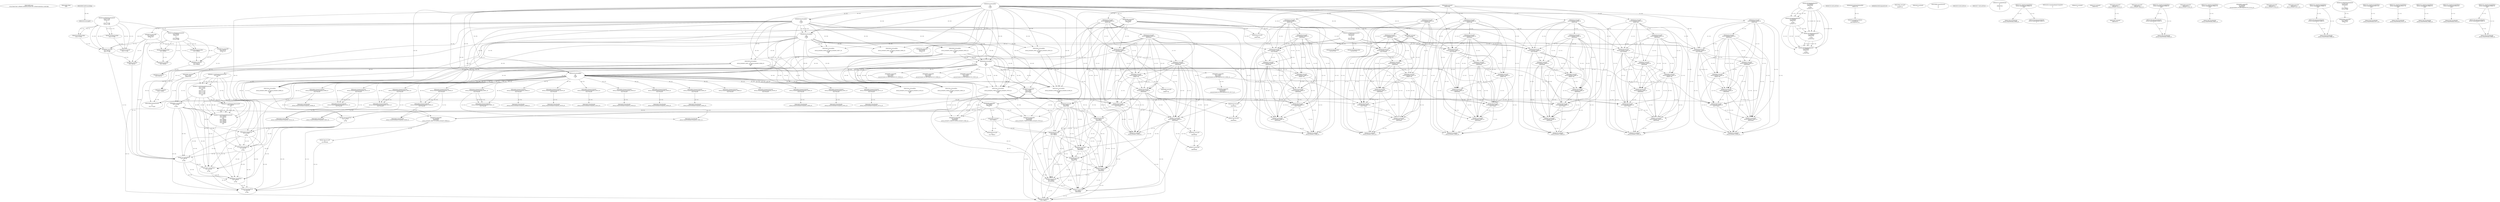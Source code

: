 // Global SCDG with merge call
digraph {
	0 [label="268454688.main
525a7094076dc7ccffe9d315859d5ca54a9c19511500e81dafc640cc14462569"]
	1 [label="268454699.Sleep
1000"]
	2 [label="268450908.GetProcessHeap
"]
	3 [label="268465424.VirtualAlloc
0
128
12288
4"]
	4 [label="268465190.RegOpenKeyExW
2147483650
268501000
0
131097
2147417172"]
	5 [label="268465489.wsprintfW
3221762048
268500964
0"]
	3 -> 5 [label="(0-->1)"]
	6 [label="268466183.VirtualAlloc
0
1024
12288
4"]
	3 -> 6 [label="(3-->3)"]
	3 -> 6 [label="(4-->4)"]
	7 [label="268466202.VirtualAlloc
0
3596
12288
4"]
	3 -> 7 [label="(3-->3)"]
	6 -> 7 [label="(3-->3)"]
	3 -> 7 [label="(4-->4)"]
	6 -> 7 [label="(4-->4)"]
	8 [label="268466212.GetWindowsDirectoryW
3221770240
256"]
	7 -> 8 [label="(0-->1)"]
	9 [label="268466270.GetVolumeInformationW
3221770240
3221770752
256
3221771776
3221771784
3221771780
3221771264
256"]
	7 -> 9 [label="(0-->1)"]
	8 -> 9 [label="(1-->1)"]
	8 -> 9 [label="(2-->3)"]
	8 -> 9 [label="(2-->8)"]
	10 [label="268465190.RegOpenKeyExW
2147483650
268501632
0
131097
2147417172"]
	4 -> 10 [label="(1-->1)"]
	4 -> 10 [label="(4-->4)"]
	4 -> 10 [label="(5-->5)"]
	11 [label="268465223.RegQueryValueExW
3221771788
268501592
0
0
3221771788
2147417188"]
	12 [label="268465254.GetLastError
"]
	13 [label="268465263.RegCloseKey
3221771788"]
	11 -> 13 [label="(1-->1)"]
	11 -> 13 [label="(5-->1)"]
	14 [label="268466376.wsprintfW
3221766144
268501204
0"]
	6 -> 14 [label="(0-->1)"]
	15 [label="268466397.lstrcatW
3221766144
3221771788"]
	6 -> 15 [label="(0-->1)"]
	14 -> 15 [label="(1-->1)"]
	11 -> 15 [label="(1-->2)"]
	11 -> 15 [label="(5-->2)"]
	13 -> 15 [label="(1-->2)"]
	16 [label="268466409.GetModuleHandleW
268501752"]
	17 [label="268466416.GetProcAddress
270536744
RtlComputeCrc32"]
	16 -> 17 [label="(0-->1)"]
	18 [label="268466432.lstrlenW
3221766144"]
	6 -> 18 [label="(0-->1)"]
	14 -> 18 [label="(1-->1)"]
	15 -> 18 [label="(1-->1)"]
	19 [label="268466449.RtlComputeCrc32
"]
	20 [label="268466481.VirtualFree
3221770240
0
32768"]
	7 -> 20 [label="(0-->1)"]
	8 -> 20 [label="(1-->1)"]
	9 -> 20 [label="(1-->1)"]
	21 [label="268464882.lstrlenW
3221762048"]
	3 -> 21 [label="(0-->1)"]
	5 -> 21 [label="(1-->1)"]
	22 [label="268464893.lstrlenW
268497860"]
	23 [label="268453932.VirtualAlloc
0
retval_lstrlenW_32822_32_retval_lstrlenW_32825_32
12288
64"]
	3 -> 23 [label="(3-->3)"]
	6 -> 23 [label="(3-->3)"]
	7 -> 23 [label="(3-->3)"]
	24 [label="268453967.lstrcpyW
0
268497976"]
	25 [label="268453974.lstrlenW
0"]
	26 [label="268464425.lstrcatW
retval_lstrlenW_32839_32
268497860"]
	22 -> 26 [label="(1-->2)"]
	27 [label="268464433.lstrcatW
retval_lstrlenW_32839_32
268500944"]
	26 -> 27 [label="(1-->1)"]
	28 [label="268464439.lstrcatW
retval_lstrlenW_32839_32
3221762048"]
	26 -> 28 [label="(1-->1)"]
	27 -> 28 [label="(1-->1)"]
	3 -> 28 [label="(0-->2)"]
	5 -> 28 [label="(1-->2)"]
	21 -> 28 [label="(1-->2)"]
	29 [label="268464447.lstrcatW
retval_lstrlenW_32839_32
268500948"]
	26 -> 29 [label="(1-->1)"]
	27 -> 29 [label="(1-->1)"]
	28 -> 29 [label="(1-->1)"]
	30 [label="268464636.VirtualAlloc
0
66
12288
64"]
	3 -> 30 [label="(3-->3)"]
	6 -> 30 [label="(3-->3)"]
	7 -> 30 [label="(3-->3)"]
	23 -> 30 [label="(3-->3)"]
	23 -> 30 [label="(4-->4)"]
	31 [label="268464679.wsprintfW
3221778432
268500964
3221774336"]
	30 -> 31 [label="(0-->1)"]
	5 -> 31 [label="(2-->2)"]
	23 -> 31 [label="(0-->3)"]
	32 [label="268464692.lstrcatW
retval_lstrlenW_32839_32
268497764"]
	26 -> 32 [label="(1-->1)"]
	27 -> 32 [label="(1-->1)"]
	28 -> 32 [label="(1-->1)"]
	29 -> 32 [label="(1-->1)"]
	33 [label="268464700.lstrcatW
retval_lstrlenW_32839_32
268500944"]
	26 -> 33 [label="(1-->1)"]
	27 -> 33 [label="(1-->1)"]
	28 -> 33 [label="(1-->1)"]
	29 -> 33 [label="(1-->1)"]
	32 -> 33 [label="(1-->1)"]
	27 -> 33 [label="(2-->2)"]
	34 [label="268464706.lstrcatW
retval_lstrlenW_32839_32
3221778432"]
	26 -> 34 [label="(1-->1)"]
	27 -> 34 [label="(1-->1)"]
	28 -> 34 [label="(1-->1)"]
	29 -> 34 [label="(1-->1)"]
	32 -> 34 [label="(1-->1)"]
	33 -> 34 [label="(1-->1)"]
	30 -> 34 [label="(0-->2)"]
	31 -> 34 [label="(1-->2)"]
	35 [label="268464714.lstrcatW
retval_lstrlenW_32839_32
268500948"]
	26 -> 35 [label="(1-->1)"]
	27 -> 35 [label="(1-->1)"]
	28 -> 35 [label="(1-->1)"]
	29 -> 35 [label="(1-->1)"]
	32 -> 35 [label="(1-->1)"]
	33 -> 35 [label="(1-->1)"]
	34 -> 35 [label="(1-->1)"]
	29 -> 35 [label="(2-->2)"]
	36 [label="268464726.VirtualFree
3221778432
0
32768"]
	30 -> 36 [label="(0-->1)"]
	31 -> 36 [label="(1-->1)"]
	34 -> 36 [label="(2-->1)"]
	20 -> 36 [label="(3-->3)"]
	37 [label="268464767.lstrlenW
retval_lstrlenW_32839_32"]
	26 -> 37 [label="(1-->1)"]
	27 -> 37 [label="(1-->1)"]
	28 -> 37 [label="(1-->1)"]
	29 -> 37 [label="(1-->1)"]
	32 -> 37 [label="(1-->1)"]
	33 -> 37 [label="(1-->1)"]
	34 -> 37 [label="(1-->1)"]
	35 -> 37 [label="(1-->1)"]
	38 [label="268453998.CreateMutexW
0
0
0"]
	39 [label="268454010.GetLastError
"]
	40 [label="268454017.GetLastError
"]
	41 [label="268454043.VirtualFree
3221774336
0
32768"]
	23 -> 41 [label="(0-->1)"]
	31 -> 41 [label="(3-->1)"]
	20 -> 41 [label="(3-->3)"]
	36 -> 41 [label="(3-->3)"]
	42 [label="268467629.VirtualFree
3221762048
0
32768"]
	3 -> 42 [label="(0-->1)"]
	5 -> 42 [label="(1-->1)"]
	21 -> 42 [label="(1-->1)"]
	28 -> 42 [label="(2-->1)"]
	20 -> 42 [label="(3-->3)"]
	36 -> 42 [label="(3-->3)"]
	41 -> 42 [label="(3-->3)"]
	43 [label="268467737.VirtualFree
3221766144
0
32768"]
	6 -> 43 [label="(0-->1)"]
	14 -> 43 [label="(1-->1)"]
	15 -> 43 [label="(1-->1)"]
	18 -> 43 [label="(1-->1)"]
	20 -> 43 [label="(3-->3)"]
	36 -> 43 [label="(3-->3)"]
	41 -> 43 [label="(3-->3)"]
	42 -> 43 [label="(3-->3)"]
	44 [label="268454737.CreateThread
0
0
268447024
0
0
0"]
	45 [label="268454761.WaitForSingleObject
retval_CreateThread_32994_32
5000"]
	46 [label="268454790.CloseHandle
retval_CreateThread_32994_32"]
	45 -> 46 [label="(1-->1)"]
	47 [label="268454450.CreateToolhelp32Snapshot
2
0"]
	48 [label="268454476.VirtualAlloc
0
556
12288
4"]
	3 -> 48 [label="(3-->3)"]
	6 -> 48 [label="(3-->3)"]
	7 -> 48 [label="(3-->3)"]
	23 -> 48 [label="(3-->3)"]
	30 -> 48 [label="(3-->3)"]
	3 -> 48 [label="(4-->4)"]
	6 -> 48 [label="(4-->4)"]
	7 -> 48 [label="(4-->4)"]
	49 [label="268454533.lstrcmpiW
"]
	2 -> 49 [label="(0-->0)"]
	50 [label="268454602.Process32NextW
retval_CreateToolhelp32Snapshot_33566_32
3221782528"]
	48 -> 50 [label="(0-->2)"]
	51 [label="268454627.VirtualFree
3221782528
0
32768"]
	48 -> 51 [label="(0-->1)"]
	50 -> 51 [label="(2-->1)"]
	20 -> 51 [label="(3-->3)"]
	36 -> 51 [label="(3-->3)"]
	41 -> 51 [label="(3-->3)"]
	42 -> 51 [label="(3-->3)"]
	43 -> 51 [label="(3-->3)"]
	52 [label="268454634.CloseHandle
retval_CreateToolhelp32Snapshot_33566_32"]
	50 -> 52 [label="(1-->1)"]
	53 [label="268465190.RegOpenKeyExW
2147483650
268501000
0
131097
2147417052"]
	4 -> 53 [label="(1-->1)"]
	10 -> 53 [label="(1-->1)"]
	4 -> 53 [label="(2-->2)"]
	4 -> 53 [label="(4-->4)"]
	10 -> 53 [label="(4-->4)"]
	54 [label="268465489.wsprintfW
3221786624
268500964
0"]
	5 -> 54 [label="(2-->2)"]
	31 -> 54 [label="(2-->2)"]
	55 [label="268466212.GetWindowsDirectoryW
3221794816
256"]
	8 -> 55 [label="(2-->2)"]
	9 -> 55 [label="(3-->2)"]
	9 -> 55 [label="(8-->2)"]
	56 [label="268466270.GetVolumeInformationW
3221794816
3221795328
256
3221796352
3221796360
3221796356
3221795840
256"]
	55 -> 56 [label="(1-->1)"]
	8 -> 56 [label="(2-->3)"]
	9 -> 56 [label="(3-->3)"]
	9 -> 56 [label="(8-->3)"]
	55 -> 56 [label="(2-->3)"]
	8 -> 56 [label="(2-->8)"]
	9 -> 56 [label="(3-->8)"]
	9 -> 56 [label="(8-->8)"]
	55 -> 56 [label="(2-->8)"]
	57 [label="268465190.RegOpenKeyExW
2147483650
268501632
0
131097
2147417052"]
	4 -> 57 [label="(1-->1)"]
	10 -> 57 [label="(1-->1)"]
	53 -> 57 [label="(1-->1)"]
	10 -> 57 [label="(2-->2)"]
	4 -> 57 [label="(4-->4)"]
	10 -> 57 [label="(4-->4)"]
	53 -> 57 [label="(4-->4)"]
	53 -> 57 [label="(5-->5)"]
	58 [label="268465223.RegQueryValueExW
3221796364
268501592
0
0
3221796364
2147417068"]
	11 -> 58 [label="(2-->2)"]
	59 [label="268465263.RegCloseKey
3221796364"]
	58 -> 59 [label="(1-->1)"]
	58 -> 59 [label="(5-->1)"]
	60 [label="268466376.wsprintfW
3221790720
268501204
0"]
	14 -> 60 [label="(2-->2)"]
	61 [label="268466397.lstrcatW
3221790720
3221796364"]
	60 -> 61 [label="(1-->1)"]
	58 -> 61 [label="(1-->2)"]
	58 -> 61 [label="(5-->2)"]
	59 -> 61 [label="(1-->2)"]
	62 [label="268466432.lstrlenW
3221790720"]
	60 -> 62 [label="(1-->1)"]
	61 -> 62 [label="(1-->1)"]
	63 [label="268466481.VirtualFree
3221794816
0
32768"]
	55 -> 63 [label="(1-->1)"]
	56 -> 63 [label="(1-->1)"]
	20 -> 63 [label="(3-->3)"]
	36 -> 63 [label="(3-->3)"]
	41 -> 63 [label="(3-->3)"]
	42 -> 63 [label="(3-->3)"]
	43 -> 63 [label="(3-->3)"]
	51 -> 63 [label="(3-->3)"]
	64 [label="268464882.lstrlenW
3221786624"]
	54 -> 64 [label="(1-->1)"]
	65 [label="268452641.VirtualAlloc
0
retval_lstrlenW_39397_32_retval_lstrlenW_39399_32
12288
64"]
	3 -> 65 [label="(3-->3)"]
	6 -> 65 [label="(3-->3)"]
	7 -> 65 [label="(3-->3)"]
	23 -> 65 [label="(3-->3)"]
	30 -> 65 [label="(3-->3)"]
	48 -> 65 [label="(3-->3)"]
	23 -> 65 [label="(4-->4)"]
	30 -> 65 [label="(4-->4)"]
	66 [label="268464425.lstrcatW
0
268497860"]
	22 -> 66 [label="(1-->2)"]
	26 -> 66 [label="(2-->2)"]
	67 [label="268464433.lstrcatW
0
268500944"]
	27 -> 67 [label="(2-->2)"]
	33 -> 67 [label="(2-->2)"]
	68 [label="268464439.lstrcatW
0
3221786624"]
	54 -> 68 [label="(1-->2)"]
	64 -> 68 [label="(1-->2)"]
	69 [label="268464447.lstrcatW
0
268500948"]
	29 -> 69 [label="(2-->2)"]
	35 -> 69 [label="(2-->2)"]
	70 [label="268464679.wsprintfW
3221803008
268500964
retval_lstrlenW_39397_32_retval_lstrlenW_39399_32"]
	5 -> 70 [label="(2-->2)"]
	31 -> 70 [label="(2-->2)"]
	54 -> 70 [label="(2-->2)"]
	65 -> 70 [label="(2-->3)"]
	71 [label="268464692.lstrcatW
0
268497764"]
	32 -> 71 [label="(2-->2)"]
	72 [label="268464700.lstrcatW
0
268500944"]
	27 -> 72 [label="(2-->2)"]
	33 -> 72 [label="(2-->2)"]
	67 -> 72 [label="(2-->2)"]
	73 [label="268464706.lstrcatW
0
3221803008"]
	70 -> 73 [label="(1-->2)"]
	74 [label="268464714.lstrcatW
0
268500948"]
	29 -> 74 [label="(2-->2)"]
	35 -> 74 [label="(2-->2)"]
	69 -> 74 [label="(2-->2)"]
	75 [label="268464726.VirtualFree
3221803008
0
32768"]
	70 -> 75 [label="(1-->1)"]
	73 -> 75 [label="(2-->1)"]
	20 -> 75 [label="(3-->3)"]
	36 -> 75 [label="(3-->3)"]
	41 -> 75 [label="(3-->3)"]
	42 -> 75 [label="(3-->3)"]
	43 -> 75 [label="(3-->3)"]
	51 -> 75 [label="(3-->3)"]
	63 -> 75 [label="(3-->3)"]
	76 [label="268464767.lstrlenW
0"]
	77 [label="268452707.lstrlenW
268497912"]
	78 [label="268452834.lstrcpyW
268510272
retval_lstrlenW_42283_32"]
	79 [label="268452841.lstrlenW
268510272"]
	78 -> 79 [label="(1-->1)"]
	80 [label="268454780.TerminateThread
retval_CreateThread_32994_32
0"]
	45 -> 80 [label="(1-->1)"]
	81 [label="268454602.Process32NextW
retval_CreateToolhelp32Snapshot_33161_32
3221782528"]
	48 -> 81 [label="(0-->2)"]
	82 [label="268454634.CloseHandle
retval_CreateToolhelp32Snapshot_33161_32"]
	81 -> 82 [label="(1-->1)"]
	83 [label="268452641.VirtualAlloc
0
retval_lstrlenW_37983_32_retval_lstrlenW_37979_32
12288
64"]
	3 -> 83 [label="(3-->3)"]
	6 -> 83 [label="(3-->3)"]
	7 -> 83 [label="(3-->3)"]
	23 -> 83 [label="(3-->3)"]
	30 -> 83 [label="(3-->3)"]
	48 -> 83 [label="(3-->3)"]
	23 -> 83 [label="(4-->4)"]
	30 -> 83 [label="(4-->4)"]
	84 [label="268464425.lstrcatW
3221798912
268497860"]
	83 -> 84 [label="(0-->1)"]
	22 -> 84 [label="(1-->2)"]
	26 -> 84 [label="(2-->2)"]
	85 [label="268464433.lstrcatW
3221798912
268500944"]
	83 -> 85 [label="(0-->1)"]
	84 -> 85 [label="(1-->1)"]
	27 -> 85 [label="(2-->2)"]
	33 -> 85 [label="(2-->2)"]
	86 [label="268464439.lstrcatW
3221798912
3221786624"]
	83 -> 86 [label="(0-->1)"]
	84 -> 86 [label="(1-->1)"]
	85 -> 86 [label="(1-->1)"]
	54 -> 86 [label="(1-->2)"]
	64 -> 86 [label="(1-->2)"]
	87 [label="268464447.lstrcatW
3221798912
268500948"]
	83 -> 87 [label="(0-->1)"]
	84 -> 87 [label="(1-->1)"]
	85 -> 87 [label="(1-->1)"]
	86 -> 87 [label="(1-->1)"]
	29 -> 87 [label="(2-->2)"]
	35 -> 87 [label="(2-->2)"]
	88 [label="268464679.wsprintfW
3221803008
268500964
retval_lstrlenW_37983_32_retval_lstrlenW_37979_32"]
	5 -> 88 [label="(2-->2)"]
	31 -> 88 [label="(2-->2)"]
	54 -> 88 [label="(2-->2)"]
	83 -> 88 [label="(2-->3)"]
	89 [label="268464692.lstrcatW
3221798912
268497764"]
	83 -> 89 [label="(0-->1)"]
	84 -> 89 [label="(1-->1)"]
	85 -> 89 [label="(1-->1)"]
	86 -> 89 [label="(1-->1)"]
	87 -> 89 [label="(1-->1)"]
	32 -> 89 [label="(2-->2)"]
	90 [label="268464700.lstrcatW
3221798912
268500944"]
	83 -> 90 [label="(0-->1)"]
	84 -> 90 [label="(1-->1)"]
	85 -> 90 [label="(1-->1)"]
	86 -> 90 [label="(1-->1)"]
	87 -> 90 [label="(1-->1)"]
	89 -> 90 [label="(1-->1)"]
	27 -> 90 [label="(2-->2)"]
	33 -> 90 [label="(2-->2)"]
	85 -> 90 [label="(2-->2)"]
	91 [label="268464706.lstrcatW
3221798912
3221803008"]
	83 -> 91 [label="(0-->1)"]
	84 -> 91 [label="(1-->1)"]
	85 -> 91 [label="(1-->1)"]
	86 -> 91 [label="(1-->1)"]
	87 -> 91 [label="(1-->1)"]
	89 -> 91 [label="(1-->1)"]
	90 -> 91 [label="(1-->1)"]
	88 -> 91 [label="(1-->2)"]
	92 [label="268464714.lstrcatW
3221798912
268500948"]
	83 -> 92 [label="(0-->1)"]
	84 -> 92 [label="(1-->1)"]
	85 -> 92 [label="(1-->1)"]
	86 -> 92 [label="(1-->1)"]
	87 -> 92 [label="(1-->1)"]
	89 -> 92 [label="(1-->1)"]
	90 -> 92 [label="(1-->1)"]
	91 -> 92 [label="(1-->1)"]
	29 -> 92 [label="(2-->2)"]
	35 -> 92 [label="(2-->2)"]
	87 -> 92 [label="(2-->2)"]
	93 [label="268464767.lstrlenW
3221798912"]
	83 -> 93 [label="(0-->1)"]
	84 -> 93 [label="(1-->1)"]
	85 -> 93 [label="(1-->1)"]
	86 -> 93 [label="(1-->1)"]
	87 -> 93 [label="(1-->1)"]
	89 -> 93 [label="(1-->1)"]
	90 -> 93 [label="(1-->1)"]
	91 -> 93 [label="(1-->1)"]
	92 -> 93 [label="(1-->1)"]
	94 [label="268452834.lstrcpyW
268510272
retval_lstrlenW_39094_32"]
	95 [label="268465223.RegQueryValueExW
2147417376
268500984
0
0
3221762048
2147417188"]
	3 -> 95 [label="(0-->5)"]
	96 [label="268465263.RegCloseKey
2147417376"]
	95 -> 96 [label="(1-->1)"]
	97 [label="268465239.RegCloseKey
3221771788"]
	11 -> 97 [label="(1-->1)"]
	11 -> 97 [label="(5-->1)"]
	98 [label="268466320.lstrlenW
3221771788"]
	11 -> 98 [label="(1-->1)"]
	11 -> 98 [label="(5-->1)"]
	97 -> 98 [label="(1-->1)"]
	99 [label="268453932.VirtualAlloc
0
retval_lstrlenW_32837_32_retval_lstrlenW_32840_32
12288
64"]
	3 -> 99 [label="(3-->3)"]
	6 -> 99 [label="(3-->3)"]
	7 -> 99 [label="(3-->3)"]
	100 [label="268464425.lstrcatW
retval_lstrlenW_32869_32
268497860"]
	22 -> 100 [label="(1-->2)"]
	101 [label="268464433.lstrcatW
retval_lstrlenW_32869_32
268500944"]
	100 -> 101 [label="(1-->1)"]
	102 [label="268464439.lstrcatW
retval_lstrlenW_32869_32
3221762048"]
	100 -> 102 [label="(1-->1)"]
	101 -> 102 [label="(1-->1)"]
	3 -> 102 [label="(0-->2)"]
	5 -> 102 [label="(1-->2)"]
	21 -> 102 [label="(1-->2)"]
	95 -> 102 [label="(5-->2)"]
	103 [label="268464447.lstrcatW
retval_lstrlenW_32869_32
268500948"]
	100 -> 103 [label="(1-->1)"]
	101 -> 103 [label="(1-->1)"]
	102 -> 103 [label="(1-->1)"]
	104 [label="268464692.lstrcatW
retval_lstrlenW_32869_32
268497764"]
	100 -> 104 [label="(1-->1)"]
	101 -> 104 [label="(1-->1)"]
	102 -> 104 [label="(1-->1)"]
	103 -> 104 [label="(1-->1)"]
	105 [label="268464700.lstrcatW
retval_lstrlenW_32869_32
268500944"]
	100 -> 105 [label="(1-->1)"]
	101 -> 105 [label="(1-->1)"]
	102 -> 105 [label="(1-->1)"]
	103 -> 105 [label="(1-->1)"]
	104 -> 105 [label="(1-->1)"]
	101 -> 105 [label="(2-->2)"]
	106 [label="268464706.lstrcatW
retval_lstrlenW_32869_32
3221778432"]
	100 -> 106 [label="(1-->1)"]
	101 -> 106 [label="(1-->1)"]
	102 -> 106 [label="(1-->1)"]
	103 -> 106 [label="(1-->1)"]
	104 -> 106 [label="(1-->1)"]
	105 -> 106 [label="(1-->1)"]
	30 -> 106 [label="(0-->2)"]
	31 -> 106 [label="(1-->2)"]
	107 [label="268464714.lstrcatW
retval_lstrlenW_32869_32
268500948"]
	100 -> 107 [label="(1-->1)"]
	101 -> 107 [label="(1-->1)"]
	102 -> 107 [label="(1-->1)"]
	103 -> 107 [label="(1-->1)"]
	104 -> 107 [label="(1-->1)"]
	105 -> 107 [label="(1-->1)"]
	106 -> 107 [label="(1-->1)"]
	103 -> 107 [label="(2-->2)"]
	108 [label="268464767.lstrlenW
retval_lstrlenW_32869_32"]
	100 -> 108 [label="(1-->1)"]
	101 -> 108 [label="(1-->1)"]
	102 -> 108 [label="(1-->1)"]
	103 -> 108 [label="(1-->1)"]
	104 -> 108 [label="(1-->1)"]
	105 -> 108 [label="(1-->1)"]
	106 -> 108 [label="(1-->1)"]
	107 -> 108 [label="(1-->1)"]
	109 [label="268454761.WaitForSingleObject
retval_CreateThread_33390_32
5000"]
	110 [label="268454780.TerminateThread
retval_CreateThread_33390_32
0"]
	109 -> 110 [label="(1-->1)"]
	111 [label="268454790.CloseHandle
retval_CreateThread_33390_32"]
	109 -> 111 [label="(1-->1)"]
	110 -> 111 [label="(1-->1)"]
	112 [label="268454602.Process32NextW
retval_CreateToolhelp32Snapshot_35751_32
3221782528"]
	48 -> 112 [label="(0-->2)"]
	113 [label="268454634.CloseHandle
retval_CreateToolhelp32Snapshot_35751_32"]
	112 -> 113 [label="(1-->1)"]
	114 [label="268452641.VirtualAlloc
0
retval_lstrlenW_41664_32_retval_lstrlenW_41662_32
12288
64"]
	3 -> 114 [label="(3-->3)"]
	6 -> 114 [label="(3-->3)"]
	7 -> 114 [label="(3-->3)"]
	30 -> 114 [label="(3-->3)"]
	48 -> 114 [label="(3-->3)"]
	99 -> 114 [label="(3-->3)"]
	30 -> 114 [label="(4-->4)"]
	99 -> 114 [label="(4-->4)"]
	115 [label="268464679.wsprintfW
3221803008
268500964
retval_lstrlenW_41664_32_retval_lstrlenW_41662_32"]
	5 -> 115 [label="(2-->2)"]
	31 -> 115 [label="(2-->2)"]
	54 -> 115 [label="(2-->2)"]
	114 -> 115 [label="(2-->3)"]
	116 [label="268452834.lstrcpyW
268510272
retval_lstrlenW_41845_32"]
	117 [label="268453967.lstrcpyW
3221774336
268497976"]
	99 -> 117 [label="(0-->1)"]
	118 [label="268453974.lstrlenW
3221774336"]
	99 -> 118 [label="(0-->1)"]
	117 -> 118 [label="(1-->1)"]
	119 [label="268464425.lstrcatW
retval_lstrlenW_32914_32
268497860"]
	22 -> 119 [label="(1-->2)"]
	120 [label="268464433.lstrcatW
retval_lstrlenW_32914_32
268500944"]
	119 -> 120 [label="(1-->1)"]
	121 [label="268464439.lstrcatW
retval_lstrlenW_32914_32
3221762048"]
	119 -> 121 [label="(1-->1)"]
	120 -> 121 [label="(1-->1)"]
	3 -> 121 [label="(0-->2)"]
	5 -> 121 [label="(1-->2)"]
	21 -> 121 [label="(1-->2)"]
	95 -> 121 [label="(5-->2)"]
	122 [label="268464447.lstrcatW
retval_lstrlenW_32914_32
268500948"]
	119 -> 122 [label="(1-->1)"]
	120 -> 122 [label="(1-->1)"]
	121 -> 122 [label="(1-->1)"]
	123 [label="268464692.lstrcatW
retval_lstrlenW_32914_32
268497764"]
	119 -> 123 [label="(1-->1)"]
	120 -> 123 [label="(1-->1)"]
	121 -> 123 [label="(1-->1)"]
	122 -> 123 [label="(1-->1)"]
	124 [label="268464700.lstrcatW
retval_lstrlenW_32914_32
268500944"]
	119 -> 124 [label="(1-->1)"]
	120 -> 124 [label="(1-->1)"]
	121 -> 124 [label="(1-->1)"]
	122 -> 124 [label="(1-->1)"]
	123 -> 124 [label="(1-->1)"]
	120 -> 124 [label="(2-->2)"]
	125 [label="268464706.lstrcatW
retval_lstrlenW_32914_32
3221778432"]
	119 -> 125 [label="(1-->1)"]
	120 -> 125 [label="(1-->1)"]
	121 -> 125 [label="(1-->1)"]
	122 -> 125 [label="(1-->1)"]
	123 -> 125 [label="(1-->1)"]
	124 -> 125 [label="(1-->1)"]
	30 -> 125 [label="(0-->2)"]
	31 -> 125 [label="(1-->2)"]
	126 [label="268464714.lstrcatW
retval_lstrlenW_32914_32
268500948"]
	119 -> 126 [label="(1-->1)"]
	120 -> 126 [label="(1-->1)"]
	121 -> 126 [label="(1-->1)"]
	122 -> 126 [label="(1-->1)"]
	123 -> 126 [label="(1-->1)"]
	124 -> 126 [label="(1-->1)"]
	125 -> 126 [label="(1-->1)"]
	122 -> 126 [label="(2-->2)"]
	127 [label="268464767.lstrlenW
retval_lstrlenW_32914_32"]
	119 -> 127 [label="(1-->1)"]
	120 -> 127 [label="(1-->1)"]
	121 -> 127 [label="(1-->1)"]
	122 -> 127 [label="(1-->1)"]
	123 -> 127 [label="(1-->1)"]
	124 -> 127 [label="(1-->1)"]
	125 -> 127 [label="(1-->1)"]
	126 -> 127 [label="(1-->1)"]
	128 [label="268453998.CreateMutexW
0
0
3221774336"]
	31 -> 128 [label="(3-->3)"]
	99 -> 128 [label="(0-->3)"]
	117 -> 128 [label="(1-->3)"]
	118 -> 128 [label="(1-->3)"]
	129 [label="268454761.WaitForSingleObject
retval_CreateThread_33561_32
5000"]
	130 [label="268454790.CloseHandle
retval_CreateThread_33561_32"]
	129 -> 130 [label="(1-->1)"]
	131 [label="268454501.Process32FirstW
retval_CreateToolhelp32Snapshot_33915_32
3221782528"]
	48 -> 131 [label="(0-->2)"]
	132 [label="268454602.Process32NextW
retval_CreateToolhelp32Snapshot_33915_32
3221782528"]
	131 -> 132 [label="(1-->1)"]
	48 -> 132 [label="(0-->2)"]
	131 -> 132 [label="(2-->2)"]
	133 [label="268454634.CloseHandle
retval_CreateToolhelp32Snapshot_33915_32"]
	131 -> 133 [label="(1-->1)"]
	132 -> 133 [label="(1-->1)"]
	134 [label="268452641.VirtualAlloc
0
retval_lstrlenW_41224_32_retval_lstrlenW_41226_32
12288
64"]
	3 -> 134 [label="(3-->3)"]
	6 -> 134 [label="(3-->3)"]
	7 -> 134 [label="(3-->3)"]
	30 -> 134 [label="(3-->3)"]
	48 -> 134 [label="(3-->3)"]
	99 -> 134 [label="(3-->3)"]
	30 -> 134 [label="(4-->4)"]
	99 -> 134 [label="(4-->4)"]
	135 [label="268464662.wsprintfW
3221803008
268500952
unconstrained_ret_RtlComputeCrc32_41214_32"]
	136 [label="268452834.lstrcpyW
268510272
retval_lstrlenW_42284_32"]
	137 [label="268453932.VirtualAlloc
0
retval_lstrlenW_32821_32_retval_lstrlenW_32820_32
12288
64"]
	3 -> 137 [label="(3-->3)"]
	6 -> 137 [label="(3-->3)"]
	7 -> 137 [label="(3-->3)"]
	138 [label="268464425.lstrcatW
retval_lstrlenW_32864_32
268497860"]
	22 -> 138 [label="(1-->2)"]
	139 [label="268464433.lstrcatW
retval_lstrlenW_32864_32
268500944"]
	138 -> 139 [label="(1-->1)"]
	140 [label="268464439.lstrcatW
retval_lstrlenW_32864_32
3221762048"]
	138 -> 140 [label="(1-->1)"]
	139 -> 140 [label="(1-->1)"]
	3 -> 140 [label="(0-->2)"]
	5 -> 140 [label="(1-->2)"]
	21 -> 140 [label="(1-->2)"]
	95 -> 140 [label="(5-->2)"]
	141 [label="268464447.lstrcatW
retval_lstrlenW_32864_32
268500948"]
	138 -> 141 [label="(1-->1)"]
	139 -> 141 [label="(1-->1)"]
	140 -> 141 [label="(1-->1)"]
	142 [label="268464662.wsprintfW
3221778432
268500952
unconstrained_ret_RtlComputeCrc32_32805_32"]
	30 -> 142 [label="(0-->1)"]
	143 [label="268464692.lstrcatW
retval_lstrlenW_32864_32
268497764"]
	138 -> 143 [label="(1-->1)"]
	139 -> 143 [label="(1-->1)"]
	140 -> 143 [label="(1-->1)"]
	141 -> 143 [label="(1-->1)"]
	144 [label="268464700.lstrcatW
retval_lstrlenW_32864_32
268500944"]
	138 -> 144 [label="(1-->1)"]
	139 -> 144 [label="(1-->1)"]
	140 -> 144 [label="(1-->1)"]
	141 -> 144 [label="(1-->1)"]
	143 -> 144 [label="(1-->1)"]
	139 -> 144 [label="(2-->2)"]
	145 [label="268464706.lstrcatW
retval_lstrlenW_32864_32
3221778432"]
	138 -> 145 [label="(1-->1)"]
	139 -> 145 [label="(1-->1)"]
	140 -> 145 [label="(1-->1)"]
	141 -> 145 [label="(1-->1)"]
	143 -> 145 [label="(1-->1)"]
	144 -> 145 [label="(1-->1)"]
	30 -> 145 [label="(0-->2)"]
	142 -> 145 [label="(1-->2)"]
	146 [label="268464714.lstrcatW
retval_lstrlenW_32864_32
268500948"]
	138 -> 146 [label="(1-->1)"]
	139 -> 146 [label="(1-->1)"]
	140 -> 146 [label="(1-->1)"]
	141 -> 146 [label="(1-->1)"]
	143 -> 146 [label="(1-->1)"]
	144 -> 146 [label="(1-->1)"]
	145 -> 146 [label="(1-->1)"]
	141 -> 146 [label="(2-->2)"]
	147 [label="268464767.lstrlenW
retval_lstrlenW_32864_32"]
	138 -> 147 [label="(1-->1)"]
	139 -> 147 [label="(1-->1)"]
	140 -> 147 [label="(1-->1)"]
	141 -> 147 [label="(1-->1)"]
	143 -> 147 [label="(1-->1)"]
	144 -> 147 [label="(1-->1)"]
	145 -> 147 [label="(1-->1)"]
	146 -> 147 [label="(1-->1)"]
	148 [label="268454501.Process32FirstW
retval_CreateToolhelp32Snapshot_33001_32
3221782528"]
	48 -> 148 [label="(0-->2)"]
	149 [label="268454602.Process32NextW
retval_CreateToolhelp32Snapshot_33001_32
3221782528"]
	148 -> 149 [label="(1-->1)"]
	48 -> 149 [label="(0-->2)"]
	148 -> 149 [label="(2-->2)"]
	150 [label="268454634.CloseHandle
retval_CreateToolhelp32Snapshot_33001_32"]
	148 -> 150 [label="(1-->1)"]
	149 -> 150 [label="(1-->1)"]
	151 [label="268452641.VirtualAlloc
0
retval_lstrlenW_35189_32_retval_lstrlenW_35186_32
12288
64"]
	3 -> 151 [label="(3-->3)"]
	6 -> 151 [label="(3-->3)"]
	7 -> 151 [label="(3-->3)"]
	30 -> 151 [label="(3-->3)"]
	48 -> 151 [label="(3-->3)"]
	137 -> 151 [label="(3-->3)"]
	30 -> 151 [label="(4-->4)"]
	137 -> 151 [label="(4-->4)"]
	152 [label="268464662.wsprintfW
3221803008
268500952
unconstrained_ret_RtlComputeCrc32_35172_32"]
	142 -> 152 [label="(2-->2)"]
	153 [label="268452834.lstrcpyW
268510272
retval_lstrlenW_40474_32"]
	154 [label="268465239.RegCloseKey
2147417376"]
	95 -> 154 [label="(1-->1)"]
	155 [label="268465489.wsprintfW
3221762048
268501104
0"]
	3 -> 155 [label="(0-->1)"]
	95 -> 155 [label="(5-->1)"]
	156 [label="268464662.wsprintfW
3221778432
268500952
unconstrained_ret_RtlComputeCrc32_32808_32"]
	30 -> 156 [label="(0-->1)"]
	157 [label="268454761.WaitForSingleObject
retval_CreateThread_32996_32
5000"]
	158 [label="268454780.TerminateThread
retval_CreateThread_32996_32
0"]
	157 -> 158 [label="(1-->1)"]
	159 [label="268454790.CloseHandle
retval_CreateThread_32996_32"]
	157 -> 159 [label="(1-->1)"]
	158 -> 159 [label="(1-->1)"]
	160 [label="268454602.Process32NextW
retval_CreateToolhelp32Snapshot_33068_32
3221782528"]
	48 -> 160 [label="(0-->2)"]
	161 [label="268454634.CloseHandle
retval_CreateToolhelp32Snapshot_33068_32"]
	160 -> 161 [label="(1-->1)"]
	162 [label="268465223.RegQueryValueExW
2147417376
268500984
0
0
3221786624
2147417068"]
	163 [label="268465489.wsprintfW
3221786624
268501104
0"]
	162 -> 163 [label="(5-->1)"]
	164 [label="268465239.RegCloseKey
3221796364"]
	58 -> 164 [label="(1-->1)"]
	58 -> 164 [label="(5-->1)"]
	165 [label="268466320.lstrlenW
3221796364"]
	58 -> 165 [label="(1-->1)"]
	58 -> 165 [label="(5-->1)"]
	164 -> 165 [label="(1-->1)"]
	166 [label="268453932.VirtualAlloc
0
retval_lstrlenW_32831_32_retval_lstrlenW_32830_32
12288
64"]
	3 -> 166 [label="(3-->3)"]
	6 -> 166 [label="(3-->3)"]
	7 -> 166 [label="(3-->3)"]
	167 [label="268464425.lstrcatW
retval_lstrlenW_32868_32
268497860"]
	22 -> 167 [label="(1-->2)"]
	168 [label="268464433.lstrcatW
retval_lstrlenW_32868_32
268500944"]
	167 -> 168 [label="(1-->1)"]
	169 [label="268464439.lstrcatW
retval_lstrlenW_32868_32
3221762048"]
	167 -> 169 [label="(1-->1)"]
	168 -> 169 [label="(1-->1)"]
	3 -> 169 [label="(0-->2)"]
	5 -> 169 [label="(1-->2)"]
	21 -> 169 [label="(1-->2)"]
	95 -> 169 [label="(5-->2)"]
	170 [label="268464447.lstrcatW
retval_lstrlenW_32868_32
268500948"]
	167 -> 170 [label="(1-->1)"]
	168 -> 170 [label="(1-->1)"]
	169 -> 170 [label="(1-->1)"]
	171 [label="268464692.lstrcatW
retval_lstrlenW_32868_32
268497764"]
	167 -> 171 [label="(1-->1)"]
	168 -> 171 [label="(1-->1)"]
	169 -> 171 [label="(1-->1)"]
	170 -> 171 [label="(1-->1)"]
	172 [label="268464700.lstrcatW
retval_lstrlenW_32868_32
268500944"]
	167 -> 172 [label="(1-->1)"]
	168 -> 172 [label="(1-->1)"]
	169 -> 172 [label="(1-->1)"]
	170 -> 172 [label="(1-->1)"]
	171 -> 172 [label="(1-->1)"]
	168 -> 172 [label="(2-->2)"]
	173 [label="268464706.lstrcatW
retval_lstrlenW_32868_32
3221778432"]
	167 -> 173 [label="(1-->1)"]
	168 -> 173 [label="(1-->1)"]
	169 -> 173 [label="(1-->1)"]
	170 -> 173 [label="(1-->1)"]
	171 -> 173 [label="(1-->1)"]
	172 -> 173 [label="(1-->1)"]
	30 -> 173 [label="(0-->2)"]
	31 -> 173 [label="(1-->2)"]
	174 [label="268464714.lstrcatW
retval_lstrlenW_32868_32
268500948"]
	167 -> 174 [label="(1-->1)"]
	168 -> 174 [label="(1-->1)"]
	169 -> 174 [label="(1-->1)"]
	170 -> 174 [label="(1-->1)"]
	171 -> 174 [label="(1-->1)"]
	172 -> 174 [label="(1-->1)"]
	173 -> 174 [label="(1-->1)"]
	170 -> 174 [label="(2-->2)"]
	175 [label="268464767.lstrlenW
retval_lstrlenW_32868_32"]
	167 -> 175 [label="(1-->1)"]
	168 -> 175 [label="(1-->1)"]
	169 -> 175 [label="(1-->1)"]
	170 -> 175 [label="(1-->1)"]
	171 -> 175 [label="(1-->1)"]
	172 -> 175 [label="(1-->1)"]
	173 -> 175 [label="(1-->1)"]
	174 -> 175 [label="(1-->1)"]
	176 [label="268454602.Process32NextW
retval_CreateToolhelp32Snapshot_33378_32
3221782528"]
	48 -> 176 [label="(0-->2)"]
	177 [label="268454634.CloseHandle
retval_CreateToolhelp32Snapshot_33378_32"]
	176 -> 177 [label="(1-->1)"]
	178 [label="268453932.VirtualAlloc
0
retval_lstrlenW_32828_32_retval_lstrlenW_32827_32
12288
64"]
	3 -> 178 [label="(3-->3)"]
	6 -> 178 [label="(3-->3)"]
	7 -> 178 [label="(3-->3)"]
	179 [label="268464425.lstrcatW
retval_lstrlenW_32854_32
268497860"]
	22 -> 179 [label="(1-->2)"]
	180 [label="268464433.lstrcatW
retval_lstrlenW_32854_32
268500944"]
	179 -> 180 [label="(1-->1)"]
	181 [label="268464439.lstrcatW
retval_lstrlenW_32854_32
3221762048"]
	179 -> 181 [label="(1-->1)"]
	180 -> 181 [label="(1-->1)"]
	3 -> 181 [label="(0-->2)"]
	5 -> 181 [label="(1-->2)"]
	21 -> 181 [label="(1-->2)"]
	182 [label="268464447.lstrcatW
retval_lstrlenW_32854_32
268500948"]
	179 -> 182 [label="(1-->1)"]
	180 -> 182 [label="(1-->1)"]
	181 -> 182 [label="(1-->1)"]
	183 [label="268464692.lstrcatW
retval_lstrlenW_32854_32
268497764"]
	179 -> 183 [label="(1-->1)"]
	180 -> 183 [label="(1-->1)"]
	181 -> 183 [label="(1-->1)"]
	182 -> 183 [label="(1-->1)"]
	184 [label="268464700.lstrcatW
retval_lstrlenW_32854_32
268500944"]
	179 -> 184 [label="(1-->1)"]
	180 -> 184 [label="(1-->1)"]
	181 -> 184 [label="(1-->1)"]
	182 -> 184 [label="(1-->1)"]
	183 -> 184 [label="(1-->1)"]
	180 -> 184 [label="(2-->2)"]
	185 [label="268464706.lstrcatW
retval_lstrlenW_32854_32
3221778432"]
	179 -> 185 [label="(1-->1)"]
	180 -> 185 [label="(1-->1)"]
	181 -> 185 [label="(1-->1)"]
	182 -> 185 [label="(1-->1)"]
	183 -> 185 [label="(1-->1)"]
	184 -> 185 [label="(1-->1)"]
	30 -> 185 [label="(0-->2)"]
	31 -> 185 [label="(1-->2)"]
	186 [label="268464714.lstrcatW
retval_lstrlenW_32854_32
268500948"]
	179 -> 186 [label="(1-->1)"]
	180 -> 186 [label="(1-->1)"]
	181 -> 186 [label="(1-->1)"]
	182 -> 186 [label="(1-->1)"]
	183 -> 186 [label="(1-->1)"]
	184 -> 186 [label="(1-->1)"]
	185 -> 186 [label="(1-->1)"]
	182 -> 186 [label="(2-->2)"]
	187 [label="268464767.lstrlenW
retval_lstrlenW_32854_32"]
	179 -> 187 [label="(1-->1)"]
	180 -> 187 [label="(1-->1)"]
	181 -> 187 [label="(1-->1)"]
	182 -> 187 [label="(1-->1)"]
	183 -> 187 [label="(1-->1)"]
	184 -> 187 [label="(1-->1)"]
	185 -> 187 [label="(1-->1)"]
	186 -> 187 [label="(1-->1)"]
	188 [label="268454761.WaitForSingleObject
retval_CreateThread_33172_32
5000"]
	189 [label="268454790.CloseHandle
retval_CreateThread_33172_32"]
	188 -> 189 [label="(1-->1)"]
	190 [label="268454602.Process32NextW
retval_CreateToolhelp32Snapshot_33510_32
3221782528"]
	48 -> 190 [label="(0-->2)"]
	191 [label="268454634.CloseHandle
retval_CreateToolhelp32Snapshot_33510_32"]
	190 -> 191 [label="(1-->1)"]
	192 [label="268464662.wsprintfW
3221778432
268500952
unconstrained_ret_RtlComputeCrc32_32813_32"]
	30 -> 192 [label="(0-->1)"]
	193 [label="268454761.WaitForSingleObject
retval_CreateThread_33147_32
5000"]
	194 [label="268454790.CloseHandle
retval_CreateThread_33147_32"]
	193 -> 194 [label="(1-->1)"]
	195 [label="268454602.Process32NextW
retval_CreateToolhelp32Snapshot_33193_32
3221782528"]
	48 -> 195 [label="(0-->2)"]
	196 [label="268454634.CloseHandle
retval_CreateToolhelp32Snapshot_33193_32"]
	195 -> 196 [label="(1-->1)"]
	197 [label="268464425.lstrcatW
retval_lstrlenW_32836_32
268497860"]
	22 -> 197 [label="(1-->2)"]
	198 [label="268464433.lstrcatW
retval_lstrlenW_32836_32
268500944"]
	197 -> 198 [label="(1-->1)"]
	199 [label="268464439.lstrcatW
retval_lstrlenW_32836_32
3221762048"]
	197 -> 199 [label="(1-->1)"]
	198 -> 199 [label="(1-->1)"]
	3 -> 199 [label="(0-->2)"]
	5 -> 199 [label="(1-->2)"]
	21 -> 199 [label="(1-->2)"]
	95 -> 199 [label="(5-->2)"]
	200 [label="268464447.lstrcatW
retval_lstrlenW_32836_32
268500948"]
	197 -> 200 [label="(1-->1)"]
	198 -> 200 [label="(1-->1)"]
	199 -> 200 [label="(1-->1)"]
	201 [label="268464692.lstrcatW
retval_lstrlenW_32836_32
268497764"]
	197 -> 201 [label="(1-->1)"]
	198 -> 201 [label="(1-->1)"]
	199 -> 201 [label="(1-->1)"]
	200 -> 201 [label="(1-->1)"]
	202 [label="268464700.lstrcatW
retval_lstrlenW_32836_32
268500944"]
	197 -> 202 [label="(1-->1)"]
	198 -> 202 [label="(1-->1)"]
	199 -> 202 [label="(1-->1)"]
	200 -> 202 [label="(1-->1)"]
	201 -> 202 [label="(1-->1)"]
	198 -> 202 [label="(2-->2)"]
	203 [label="268464706.lstrcatW
retval_lstrlenW_32836_32
3221778432"]
	197 -> 203 [label="(1-->1)"]
	198 -> 203 [label="(1-->1)"]
	199 -> 203 [label="(1-->1)"]
	200 -> 203 [label="(1-->1)"]
	201 -> 203 [label="(1-->1)"]
	202 -> 203 [label="(1-->1)"]
	30 -> 203 [label="(0-->2)"]
	31 -> 203 [label="(1-->2)"]
	204 [label="268464714.lstrcatW
retval_lstrlenW_32836_32
268500948"]
	197 -> 204 [label="(1-->1)"]
	198 -> 204 [label="(1-->1)"]
	199 -> 204 [label="(1-->1)"]
	200 -> 204 [label="(1-->1)"]
	201 -> 204 [label="(1-->1)"]
	202 -> 204 [label="(1-->1)"]
	203 -> 204 [label="(1-->1)"]
	200 -> 204 [label="(2-->2)"]
	205 [label="268464767.lstrlenW
retval_lstrlenW_32836_32"]
	197 -> 205 [label="(1-->1)"]
	198 -> 205 [label="(1-->1)"]
	199 -> 205 [label="(1-->1)"]
	200 -> 205 [label="(1-->1)"]
	201 -> 205 [label="(1-->1)"]
	202 -> 205 [label="(1-->1)"]
	203 -> 205 [label="(1-->1)"]
	204 -> 205 [label="(1-->1)"]
	206 [label="268454761.WaitForSingleObject
retval_CreateThread_32982_32
5000"]
	207 [label="268454790.CloseHandle
retval_CreateThread_32982_32"]
	206 -> 207 [label="(1-->1)"]
	208 [label="268454602.Process32NextW
retval_CreateToolhelp32Snapshot_33054_32
3221782528"]
	48 -> 208 [label="(0-->2)"]
	209 [label="268454634.CloseHandle
retval_CreateToolhelp32Snapshot_33054_32"]
	208 -> 209 [label="(1-->1)"]
	210 [label="268454602.Process32NextW
retval_CreateToolhelp32Snapshot_34454_32
3221782528"]
	48 -> 210 [label="(0-->2)"]
	211 [label="268454634.CloseHandle
retval_CreateToolhelp32Snapshot_34454_32"]
	210 -> 211 [label="(1-->1)"]
	212 [label="268464662.wsprintfW
3221778432
268500952
unconstrained_ret_RtlComputeCrc32_32826_32"]
	30 -> 212 [label="(0-->1)"]
	213 [label="268454761.WaitForSingleObject
retval_CreateThread_33133_32
5000"]
	214 [label="268454790.CloseHandle
retval_CreateThread_33133_32"]
	213 -> 214 [label="(1-->1)"]
	215 [label="268454602.Process32NextW
retval_CreateToolhelp32Snapshot_33635_32
3221782528"]
	48 -> 215 [label="(0-->2)"]
	216 [label="268454634.CloseHandle
retval_CreateToolhelp32Snapshot_33635_32"]
	215 -> 216 [label="(1-->1)"]
	217 [label="268454501.Process32FirstW
retval_CreateToolhelp32Snapshot_33068_32
3221782528"]
	48 -> 217 [label="(0-->2)"]
	218 [label="268454501.Process32FirstW
retval_CreateToolhelp32Snapshot_33039_32
3221782528"]
	48 -> 218 [label="(0-->2)"]
	219 [label="268454602.Process32NextW
retval_CreateToolhelp32Snapshot_33039_32
3221782528"]
	218 -> 219 [label="(1-->1)"]
	48 -> 219 [label="(0-->2)"]
	218 -> 219 [label="(2-->2)"]
	220 [label="268454634.CloseHandle
retval_CreateToolhelp32Snapshot_33039_32"]
	218 -> 220 [label="(1-->1)"]
	219 -> 220 [label="(1-->1)"]
	221 [label="268454501.Process32FirstW
retval_CreateToolhelp32Snapshot_33193_32
3221782528"]
	48 -> 221 [label="(0-->2)"]
	222 [label="268454761.WaitForSingleObject
retval_CreateThread_32983_32
5000"]
	223 [label="268454780.TerminateThread
retval_CreateThread_32983_32
0"]
	222 -> 223 [label="(1-->1)"]
	224 [label="268454790.CloseHandle
retval_CreateThread_32983_32"]
	222 -> 224 [label="(1-->1)"]
	223 -> 224 [label="(1-->1)"]
	225 [label="268454501.Process32FirstW
retval_CreateToolhelp32Snapshot_33141_32
3221782528"]
	48 -> 225 [label="(0-->2)"]
	226 [label="268454602.Process32NextW
retval_CreateToolhelp32Snapshot_33141_32
3221782528"]
	225 -> 226 [label="(1-->1)"]
	48 -> 226 [label="(0-->2)"]
	225 -> 226 [label="(2-->2)"]
	227 [label="268454634.CloseHandle
retval_CreateToolhelp32Snapshot_33141_32"]
	225 -> 227 [label="(1-->1)"]
	226 -> 227 [label="(1-->1)"]
}
